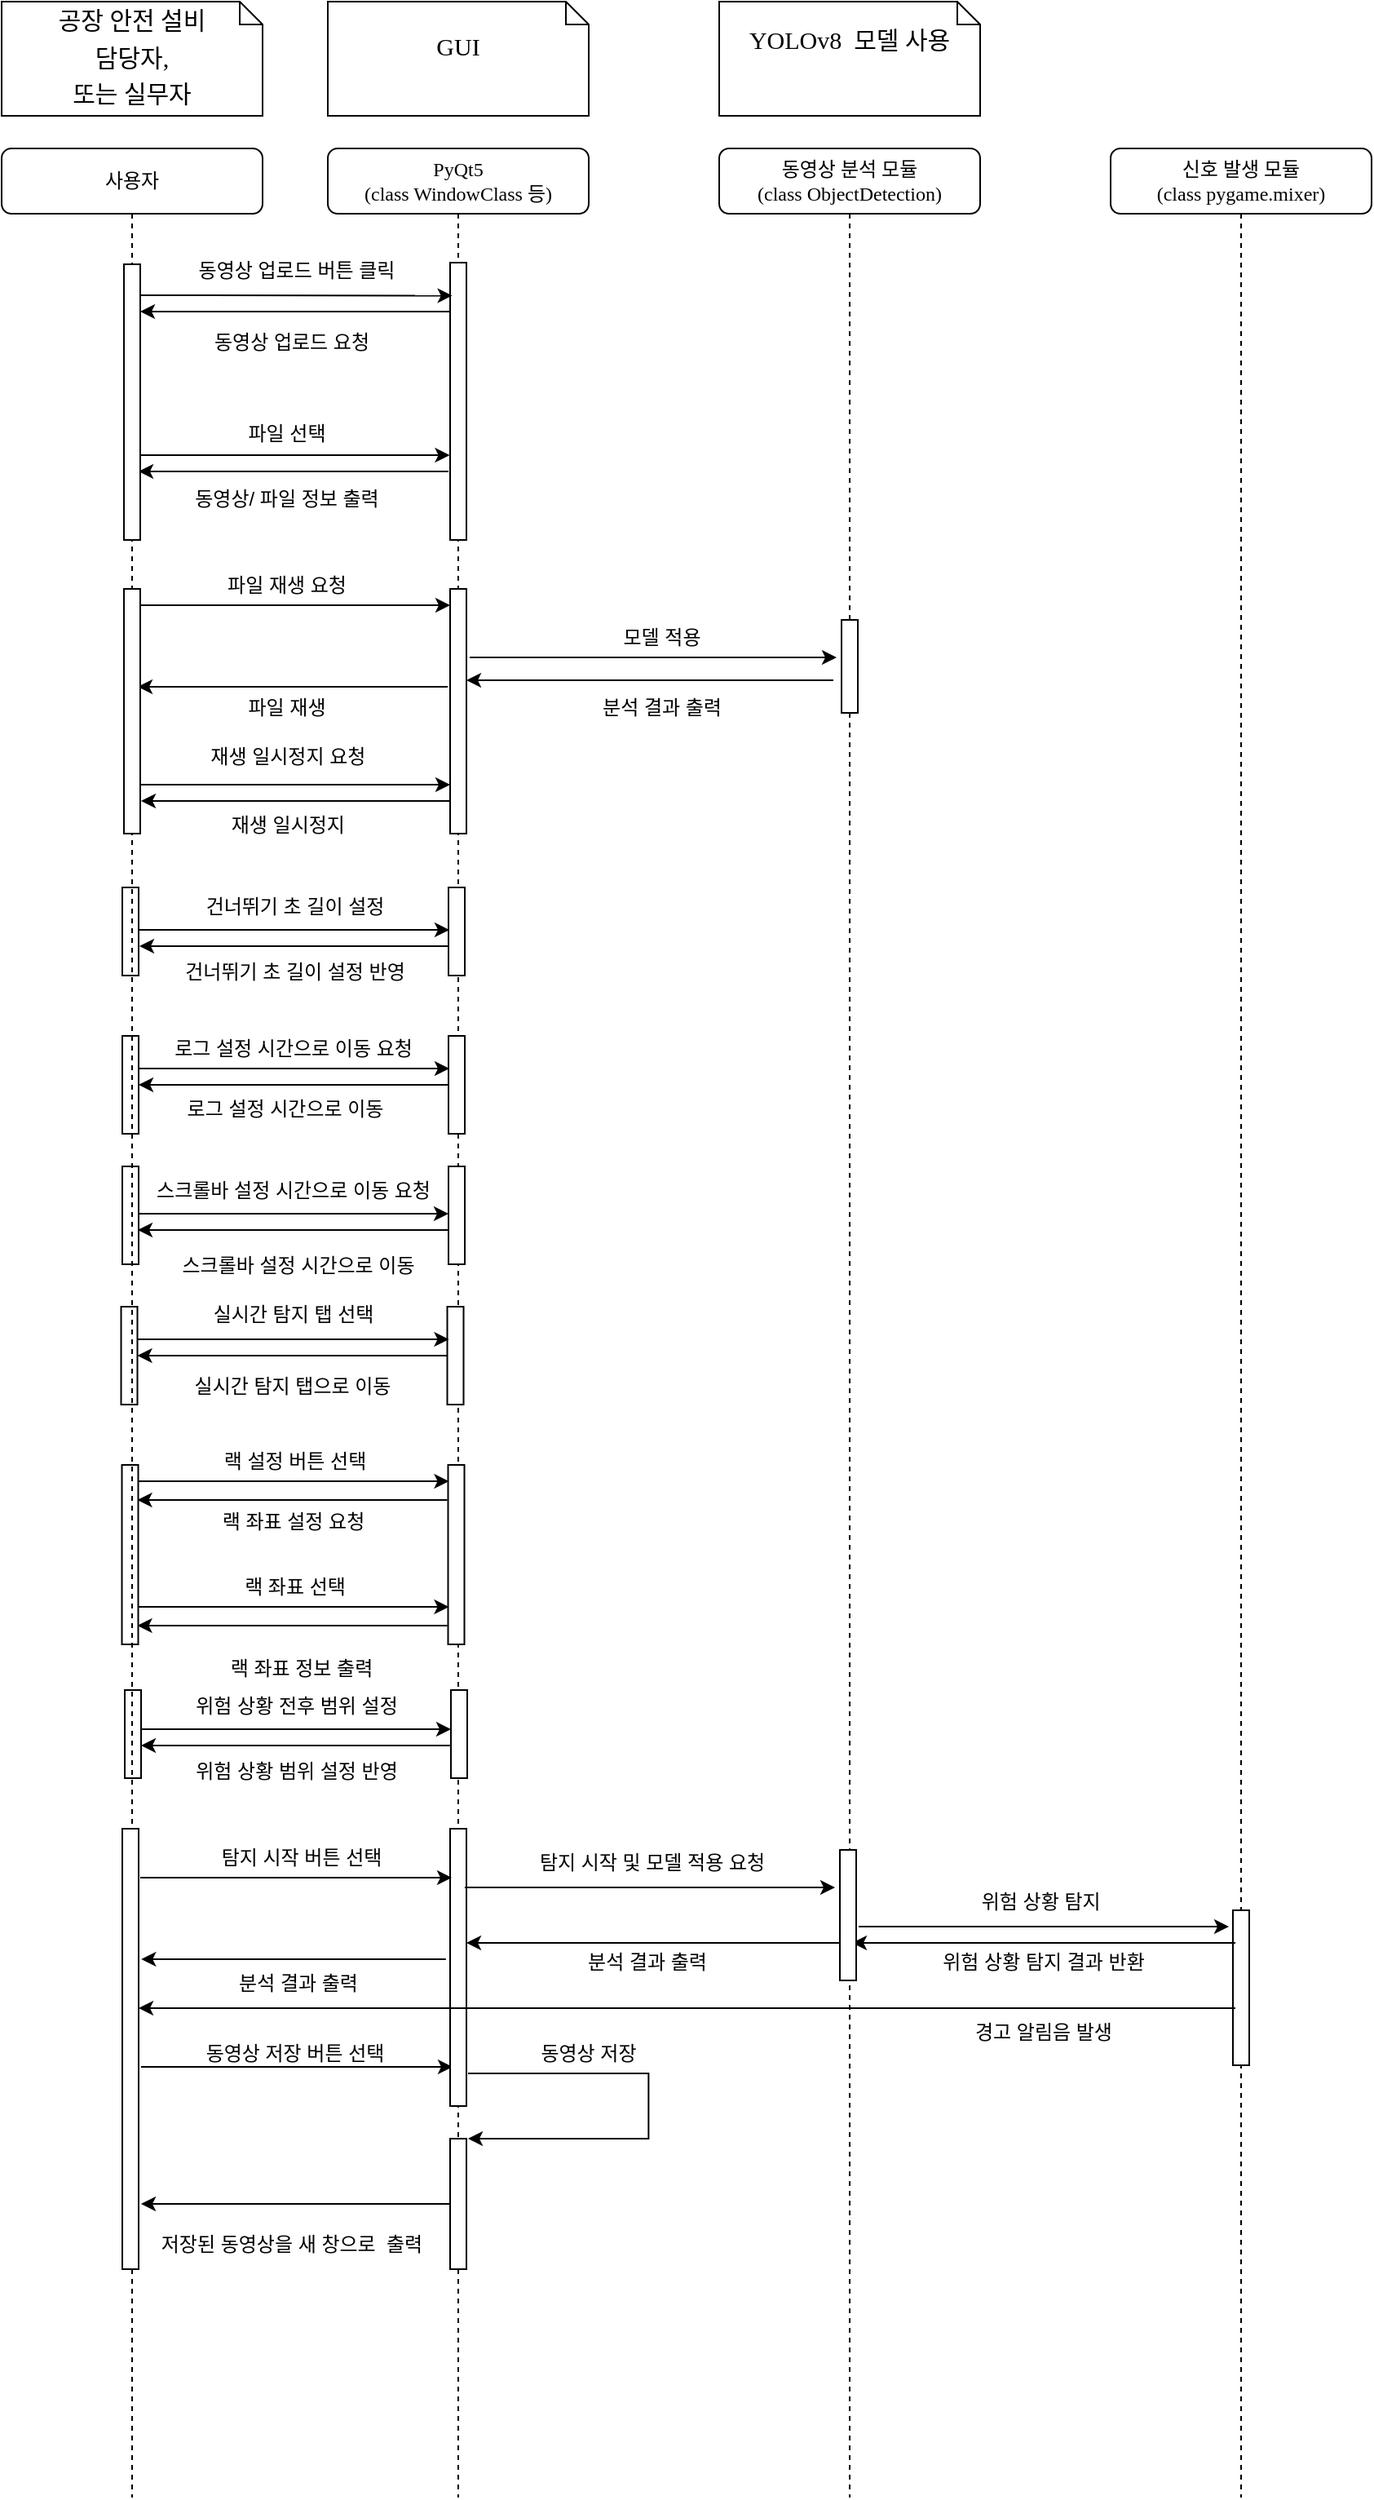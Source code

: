 <mxfile version="24.4.9" type="device">
  <diagram name="Page-1" id="13e1069c-82ec-6db2-03f1-153e76fe0fe0">
    <mxGraphModel dx="904" dy="537" grid="1" gridSize="10" guides="1" tooltips="1" connect="1" arrows="1" fold="1" page="1" pageScale="1" pageWidth="1100" pageHeight="850" background="none" math="0" shadow="0">
      <root>
        <mxCell id="0" />
        <mxCell id="1" parent="0" />
        <mxCell id="7baba1c4bc27f4b0-2" value="PyQt5&lt;div&gt;(class WindowClass 등)&lt;/div&gt;" style="shape=umlLifeline;perimeter=lifelinePerimeter;whiteSpace=wrap;html=1;container=1;collapsible=0;recursiveResize=0;outlineConnect=0;rounded=1;shadow=0;comic=0;labelBackgroundColor=none;strokeWidth=1;fontFamily=Verdana;fontSize=12;align=center;" parent="1" vertex="1">
          <mxGeometry x="280" y="120" width="160" height="1440" as="geometry" />
        </mxCell>
        <mxCell id="7baba1c4bc27f4b0-10" value="" style="html=1;points=[];perimeter=orthogonalPerimeter;rounded=0;shadow=0;comic=0;labelBackgroundColor=none;strokeWidth=1;fontFamily=Verdana;fontSize=12;align=center;" parent="7baba1c4bc27f4b0-2" vertex="1">
          <mxGeometry x="75" y="70" width="10" height="170" as="geometry" />
        </mxCell>
        <mxCell id="1XRfPfcP_QMKMtOTsL4c-9" value="" style="endArrow=classic;html=1;rounded=0;" edge="1" parent="7baba1c4bc27f4b0-2">
          <mxGeometry width="50" height="50" relative="1" as="geometry">
            <mxPoint x="75" y="100" as="sourcePoint" />
            <mxPoint x="-115" y="100" as="targetPoint" />
            <Array as="points">
              <mxPoint x="-110" y="100" />
            </Array>
          </mxGeometry>
        </mxCell>
        <mxCell id="1XRfPfcP_QMKMtOTsL4c-14" value="" style="endArrow=classic;html=1;rounded=0;" edge="1" parent="7baba1c4bc27f4b0-2">
          <mxGeometry width="50" height="50" relative="1" as="geometry">
            <mxPoint x="74" y="198" as="sourcePoint" />
            <mxPoint x="-116" y="198" as="targetPoint" />
            <Array as="points">
              <mxPoint x="-111" y="198" />
            </Array>
          </mxGeometry>
        </mxCell>
        <mxCell id="1XRfPfcP_QMKMtOTsL4c-18" value="" style="endArrow=classic;html=1;rounded=0;entryX=0.133;entryY=0.119;entryDx=0;entryDy=0;entryPerimeter=0;" edge="1" parent="7baba1c4bc27f4b0-2">
          <mxGeometry width="50" height="50" relative="1" as="geometry">
            <mxPoint x="-116" y="280" as="sourcePoint" />
            <mxPoint x="75" y="280" as="targetPoint" />
          </mxGeometry>
        </mxCell>
        <mxCell id="1XRfPfcP_QMKMtOTsL4c-19" value="" style="html=1;points=[];perimeter=orthogonalPerimeter;rounded=0;shadow=0;comic=0;labelBackgroundColor=none;strokeWidth=1;fontFamily=Verdana;fontSize=12;align=center;" vertex="1" parent="7baba1c4bc27f4b0-2">
          <mxGeometry x="75" y="270" width="10" height="150" as="geometry" />
        </mxCell>
        <mxCell id="1XRfPfcP_QMKMtOTsL4c-23" value="" style="endArrow=classic;html=1;rounded=0;" edge="1" parent="7baba1c4bc27f4b0-2">
          <mxGeometry width="50" height="50" relative="1" as="geometry">
            <mxPoint x="73.5" y="330" as="sourcePoint" />
            <mxPoint x="-116.5" y="330" as="targetPoint" />
            <Array as="points">
              <mxPoint x="-111.5" y="330" />
            </Array>
          </mxGeometry>
        </mxCell>
        <mxCell id="1XRfPfcP_QMKMtOTsL4c-34" value="" style="endArrow=classic;html=1;rounded=0;entryX=0.133;entryY=0.119;entryDx=0;entryDy=0;entryPerimeter=0;" edge="1" parent="7baba1c4bc27f4b0-2">
          <mxGeometry width="50" height="50" relative="1" as="geometry">
            <mxPoint x="-116" y="390" as="sourcePoint" />
            <mxPoint x="75" y="390" as="targetPoint" />
          </mxGeometry>
        </mxCell>
        <mxCell id="1XRfPfcP_QMKMtOTsL4c-36" value="" style="endArrow=classic;html=1;rounded=0;" edge="1" parent="7baba1c4bc27f4b0-2">
          <mxGeometry width="50" height="50" relative="1" as="geometry">
            <mxPoint x="75.5" y="400" as="sourcePoint" />
            <mxPoint x="-114.5" y="400" as="targetPoint" />
            <Array as="points">
              <mxPoint x="-109.5" y="400" />
            </Array>
          </mxGeometry>
        </mxCell>
        <mxCell id="1XRfPfcP_QMKMtOTsL4c-12" value="동영상 업로드 버튼 클릭" style="text;strokeColor=none;align=center;fillColor=none;html=1;verticalAlign=middle;whiteSpace=wrap;rounded=0;" vertex="1" parent="7baba1c4bc27f4b0-2">
          <mxGeometry x="-89.5" y="60" width="140" height="30" as="geometry" />
        </mxCell>
        <mxCell id="1XRfPfcP_QMKMtOTsL4c-58" value="" style="endArrow=classic;html=1;rounded=0;entryX=0.133;entryY=0.119;entryDx=0;entryDy=0;entryPerimeter=0;" edge="1" parent="7baba1c4bc27f4b0-2">
          <mxGeometry width="50" height="50" relative="1" as="geometry">
            <mxPoint x="-116.5" y="479" as="sourcePoint" />
            <mxPoint x="74.5" y="479" as="targetPoint" />
          </mxGeometry>
        </mxCell>
        <mxCell id="1XRfPfcP_QMKMtOTsL4c-59" value="" style="endArrow=classic;html=1;rounded=0;" edge="1" parent="7baba1c4bc27f4b0-2">
          <mxGeometry width="50" height="50" relative="1" as="geometry">
            <mxPoint x="74.5" y="489" as="sourcePoint" />
            <mxPoint x="-115.5" y="489" as="targetPoint" />
            <Array as="points">
              <mxPoint x="-110.5" y="489" />
            </Array>
          </mxGeometry>
        </mxCell>
        <mxCell id="1XRfPfcP_QMKMtOTsL4c-60" value="건너뛰기 초 길이 설정" style="text;strokeColor=none;align=center;fillColor=none;html=1;verticalAlign=middle;whiteSpace=wrap;rounded=0;" vertex="1" parent="7baba1c4bc27f4b0-2">
          <mxGeometry x="-110.5" y="450" width="180" height="30" as="geometry" />
        </mxCell>
        <mxCell id="1XRfPfcP_QMKMtOTsL4c-61" value="건너뛰기 초 길이 설정 반영" style="text;strokeColor=none;align=center;fillColor=none;html=1;verticalAlign=middle;whiteSpace=wrap;rounded=0;" vertex="1" parent="7baba1c4bc27f4b0-2">
          <mxGeometry x="-100.5" y="490" width="160" height="30" as="geometry" />
        </mxCell>
        <mxCell id="1XRfPfcP_QMKMtOTsL4c-64" value="" style="html=1;points=[];perimeter=orthogonalPerimeter;rounded=0;shadow=0;comic=0;labelBackgroundColor=none;strokeWidth=1;fontFamily=Verdana;fontSize=12;align=center;" vertex="1" parent="7baba1c4bc27f4b0-2">
          <mxGeometry x="74" y="544" width="10" height="60" as="geometry" />
        </mxCell>
        <mxCell id="1XRfPfcP_QMKMtOTsL4c-65" value="" style="endArrow=classic;html=1;rounded=0;entryX=0.133;entryY=0.119;entryDx=0;entryDy=0;entryPerimeter=0;" edge="1" parent="7baba1c4bc27f4b0-2">
          <mxGeometry width="50" height="50" relative="1" as="geometry">
            <mxPoint x="-116.5" y="564" as="sourcePoint" />
            <mxPoint x="74.5" y="564" as="targetPoint" />
          </mxGeometry>
        </mxCell>
        <mxCell id="1XRfPfcP_QMKMtOTsL4c-66" value="로그 설정 시간으로 이동 요청" style="text;strokeColor=none;align=center;fillColor=none;html=1;verticalAlign=middle;whiteSpace=wrap;rounded=0;" vertex="1" parent="7baba1c4bc27f4b0-2">
          <mxGeometry x="-111" y="537" width="180" height="30" as="geometry" />
        </mxCell>
        <mxCell id="1XRfPfcP_QMKMtOTsL4c-67" value="" style="endArrow=classic;html=1;rounded=0;" edge="1" parent="7baba1c4bc27f4b0-2">
          <mxGeometry width="50" height="50" relative="1" as="geometry">
            <mxPoint x="74" y="574" as="sourcePoint" />
            <mxPoint x="-116" y="574" as="targetPoint" />
            <Array as="points">
              <mxPoint x="-111" y="574" />
            </Array>
          </mxGeometry>
        </mxCell>
        <mxCell id="1XRfPfcP_QMKMtOTsL4c-68" value="로그 설정 시간으로 이동" style="text;strokeColor=none;align=center;fillColor=none;html=1;verticalAlign=middle;whiteSpace=wrap;rounded=0;" vertex="1" parent="7baba1c4bc27f4b0-2">
          <mxGeometry x="-116" y="574" width="180" height="30" as="geometry" />
        </mxCell>
        <mxCell id="1XRfPfcP_QMKMtOTsL4c-74" value="" style="html=1;points=[];perimeter=orthogonalPerimeter;rounded=0;shadow=0;comic=0;labelBackgroundColor=none;strokeWidth=1;fontFamily=Verdana;fontSize=12;align=center;" vertex="1" parent="7baba1c4bc27f4b0-2">
          <mxGeometry x="74" y="453" width="10" height="54" as="geometry" />
        </mxCell>
        <mxCell id="1XRfPfcP_QMKMtOTsL4c-69" value="" style="endArrow=classic;html=1;rounded=0;entryX=0.133;entryY=0.119;entryDx=0;entryDy=0;entryPerimeter=0;" edge="1" parent="7baba1c4bc27f4b0-2">
          <mxGeometry width="50" height="50" relative="1" as="geometry">
            <mxPoint x="-117" y="653" as="sourcePoint" />
            <mxPoint x="74" y="653" as="targetPoint" />
          </mxGeometry>
        </mxCell>
        <mxCell id="1XRfPfcP_QMKMtOTsL4c-70" value="스크롤바 설정 시간으로 이동 요청" style="text;strokeColor=none;align=center;fillColor=none;html=1;verticalAlign=middle;whiteSpace=wrap;rounded=0;" vertex="1" parent="7baba1c4bc27f4b0-2">
          <mxGeometry x="-116.5" y="624" width="189.5" height="30" as="geometry" />
        </mxCell>
        <mxCell id="1XRfPfcP_QMKMtOTsL4c-71" value="" style="endArrow=classic;html=1;rounded=0;" edge="1" parent="7baba1c4bc27f4b0-2">
          <mxGeometry width="50" height="50" relative="1" as="geometry">
            <mxPoint x="73.5" y="663" as="sourcePoint" />
            <mxPoint x="-116.5" y="663" as="targetPoint" />
            <Array as="points">
              <mxPoint x="-111.5" y="663" />
            </Array>
          </mxGeometry>
        </mxCell>
        <mxCell id="1XRfPfcP_QMKMtOTsL4c-75" value="" style="html=1;points=[];perimeter=orthogonalPerimeter;rounded=0;shadow=0;comic=0;labelBackgroundColor=none;strokeWidth=1;fontFamily=Verdana;fontSize=12;align=center;" vertex="1" parent="7baba1c4bc27f4b0-2">
          <mxGeometry x="74" y="624" width="10" height="60" as="geometry" />
        </mxCell>
        <mxCell id="1XRfPfcP_QMKMtOTsL4c-63" value="" style="html=1;points=[];perimeter=orthogonalPerimeter;rounded=0;shadow=0;comic=0;labelBackgroundColor=none;strokeWidth=1;fontFamily=Verdana;fontSize=12;align=center;" vertex="1" parent="7baba1c4bc27f4b0-2">
          <mxGeometry x="-126" y="544" width="10" height="60" as="geometry" />
        </mxCell>
        <mxCell id="1XRfPfcP_QMKMtOTsL4c-73" value="" style="html=1;points=[];perimeter=orthogonalPerimeter;rounded=0;shadow=0;comic=0;labelBackgroundColor=none;strokeWidth=1;fontFamily=Verdana;fontSize=12;align=center;" vertex="1" parent="7baba1c4bc27f4b0-2">
          <mxGeometry x="-126" y="453" width="10" height="54" as="geometry" />
        </mxCell>
        <mxCell id="1XRfPfcP_QMKMtOTsL4c-76" value="" style="html=1;points=[];perimeter=orthogonalPerimeter;rounded=0;shadow=0;comic=0;labelBackgroundColor=none;strokeWidth=1;fontFamily=Verdana;fontSize=12;align=center;" vertex="1" parent="7baba1c4bc27f4b0-2">
          <mxGeometry x="-126" y="624" width="10" height="60" as="geometry" />
        </mxCell>
        <mxCell id="1XRfPfcP_QMKMtOTsL4c-82" value="" style="html=1;points=[];perimeter=orthogonalPerimeter;rounded=0;shadow=0;comic=0;labelBackgroundColor=none;strokeWidth=1;fontFamily=Verdana;fontSize=12;align=center;" vertex="1" parent="7baba1c4bc27f4b0-2">
          <mxGeometry x="73.25" y="710" width="10" height="60" as="geometry" />
        </mxCell>
        <mxCell id="1XRfPfcP_QMKMtOTsL4c-81" value="실시간 탐지 탭으로 이동" style="text;strokeColor=none;align=center;fillColor=none;html=1;verticalAlign=middle;whiteSpace=wrap;rounded=0;" vertex="1" parent="7baba1c4bc27f4b0-2">
          <mxGeometry x="-95.25" y="744" width="147" height="30" as="geometry" />
        </mxCell>
        <mxCell id="1XRfPfcP_QMKMtOTsL4c-77" value="" style="html=1;points=[];perimeter=orthogonalPerimeter;rounded=0;shadow=0;comic=0;labelBackgroundColor=none;strokeWidth=1;fontFamily=Verdana;fontSize=12;align=center;" vertex="1" parent="7baba1c4bc27f4b0-2">
          <mxGeometry x="-126.75" y="710" width="10" height="60" as="geometry" />
        </mxCell>
        <mxCell id="1XRfPfcP_QMKMtOTsL4c-78" value="" style="endArrow=classic;html=1;rounded=0;" edge="1" parent="7baba1c4bc27f4b0-2">
          <mxGeometry width="50" height="50" relative="1" as="geometry">
            <mxPoint x="73.25" y="740" as="sourcePoint" />
            <mxPoint x="-116.75" y="740" as="targetPoint" />
            <Array as="points">
              <mxPoint x="-111.75" y="740" />
            </Array>
          </mxGeometry>
        </mxCell>
        <mxCell id="1XRfPfcP_QMKMtOTsL4c-79" value="실시간 탐지 탭 선택" style="text;strokeColor=none;align=center;fillColor=none;html=1;verticalAlign=middle;whiteSpace=wrap;rounded=0;" vertex="1" parent="7baba1c4bc27f4b0-2">
          <mxGeometry x="-91.25" y="700" width="140" height="30" as="geometry" />
        </mxCell>
        <mxCell id="1XRfPfcP_QMKMtOTsL4c-80" value="" style="endArrow=classic;html=1;rounded=0;entryX=0.133;entryY=0.119;entryDx=0;entryDy=0;entryPerimeter=0;" edge="1" parent="7baba1c4bc27f4b0-2">
          <mxGeometry width="50" height="50" relative="1" as="geometry">
            <mxPoint x="-116.75" y="730" as="sourcePoint" />
            <mxPoint x="74.25" y="730" as="targetPoint" />
          </mxGeometry>
        </mxCell>
        <mxCell id="1XRfPfcP_QMKMtOTsL4c-86" value="" style="endArrow=classic;html=1;rounded=0;entryX=0.133;entryY=0.119;entryDx=0;entryDy=0;entryPerimeter=0;" edge="1" parent="7baba1c4bc27f4b0-2">
          <mxGeometry width="50" height="50" relative="1" as="geometry">
            <mxPoint x="-116.75" y="817" as="sourcePoint" />
            <mxPoint x="74.25" y="817" as="targetPoint" />
          </mxGeometry>
        </mxCell>
        <mxCell id="1XRfPfcP_QMKMtOTsL4c-87" value="" style="html=1;points=[];perimeter=orthogonalPerimeter;rounded=0;shadow=0;comic=0;labelBackgroundColor=none;strokeWidth=1;fontFamily=Verdana;fontSize=12;align=center;" vertex="1" parent="7baba1c4bc27f4b0-2">
          <mxGeometry x="73.75" y="807" width="10" height="110" as="geometry" />
        </mxCell>
        <mxCell id="1XRfPfcP_QMKMtOTsL4c-89" value="" style="endArrow=classic;html=1;rounded=0;" edge="1" parent="7baba1c4bc27f4b0-2">
          <mxGeometry width="50" height="50" relative="1" as="geometry">
            <mxPoint x="73.25" y="828.5" as="sourcePoint" />
            <mxPoint x="-116.75" y="828.5" as="targetPoint" />
            <Array as="points">
              <mxPoint x="-111.75" y="828.5" />
            </Array>
          </mxGeometry>
        </mxCell>
        <mxCell id="1XRfPfcP_QMKMtOTsL4c-90" value="랙 좌표 설정 요청" style="text;strokeColor=none;align=center;fillColor=none;html=1;verticalAlign=middle;whiteSpace=wrap;rounded=0;" vertex="1" parent="7baba1c4bc27f4b0-2">
          <mxGeometry x="-91.25" y="827" width="140" height="30" as="geometry" />
        </mxCell>
        <mxCell id="1XRfPfcP_QMKMtOTsL4c-91" value="" style="endArrow=classic;html=1;rounded=0;entryX=0.133;entryY=0.119;entryDx=0;entryDy=0;entryPerimeter=0;" edge="1" parent="7baba1c4bc27f4b0-2">
          <mxGeometry width="50" height="50" relative="1" as="geometry">
            <mxPoint x="-116.75" y="894" as="sourcePoint" />
            <mxPoint x="74.25" y="894" as="targetPoint" />
          </mxGeometry>
        </mxCell>
        <mxCell id="1XRfPfcP_QMKMtOTsL4c-92" value="" style="endArrow=classic;html=1;rounded=0;" edge="1" parent="7baba1c4bc27f4b0-2">
          <mxGeometry width="50" height="50" relative="1" as="geometry">
            <mxPoint x="73.25" y="905.5" as="sourcePoint" />
            <mxPoint x="-116.75" y="905.5" as="targetPoint" />
            <Array as="points">
              <mxPoint x="-111.75" y="905.5" />
            </Array>
          </mxGeometry>
        </mxCell>
        <mxCell id="1XRfPfcP_QMKMtOTsL4c-94" value="랙 좌표 선택" style="text;strokeColor=none;align=center;fillColor=none;html=1;verticalAlign=middle;whiteSpace=wrap;rounded=0;" vertex="1" parent="7baba1c4bc27f4b0-2">
          <mxGeometry x="-89.75" y="867" width="140" height="30" as="geometry" />
        </mxCell>
        <mxCell id="1XRfPfcP_QMKMtOTsL4c-85" value="" style="html=1;points=[];perimeter=orthogonalPerimeter;rounded=0;shadow=0;comic=0;labelBackgroundColor=none;strokeWidth=1;fontFamily=Verdana;fontSize=12;align=center;" vertex="1" parent="7baba1c4bc27f4b0-2">
          <mxGeometry x="-126.25" y="807" width="10" height="110" as="geometry" />
        </mxCell>
        <mxCell id="1XRfPfcP_QMKMtOTsL4c-88" value="랙 설정 버튼 선택" style="text;strokeColor=none;align=center;fillColor=none;html=1;verticalAlign=middle;whiteSpace=wrap;rounded=0;" vertex="1" parent="7baba1c4bc27f4b0-2">
          <mxGeometry x="-89.75" y="790" width="140" height="30" as="geometry" />
        </mxCell>
        <mxCell id="1XRfPfcP_QMKMtOTsL4c-118" value="" style="endArrow=classic;html=1;rounded=0;entryX=0.133;entryY=0.119;entryDx=0;entryDy=0;entryPerimeter=0;" edge="1" parent="7baba1c4bc27f4b0-2">
          <mxGeometry width="50" height="50" relative="1" as="geometry">
            <mxPoint x="-114.5" y="1176" as="sourcePoint" />
            <mxPoint x="76.5" y="1176" as="targetPoint" />
          </mxGeometry>
        </mxCell>
        <mxCell id="1XRfPfcP_QMKMtOTsL4c-96" value="" style="html=1;points=[];perimeter=orthogonalPerimeter;rounded=0;shadow=0;comic=0;labelBackgroundColor=none;strokeWidth=1;fontFamily=Verdana;fontSize=12;align=center;" vertex="1" parent="7baba1c4bc27f4b0-2">
          <mxGeometry x="75" y="1030" width="10" height="170" as="geometry" />
        </mxCell>
        <mxCell id="1XRfPfcP_QMKMtOTsL4c-39" value="" style="html=1;points=[];perimeter=orthogonalPerimeter;rounded=0;shadow=0;comic=0;labelBackgroundColor=none;strokeWidth=1;fontFamily=Verdana;fontSize=12;align=center;" vertex="1" parent="7baba1c4bc27f4b0-2">
          <mxGeometry x="75.5" y="945" width="10" height="54" as="geometry" />
        </mxCell>
        <mxCell id="1XRfPfcP_QMKMtOTsL4c-40" value="" style="endArrow=classic;html=1;rounded=0;entryX=0.133;entryY=0.119;entryDx=0;entryDy=0;entryPerimeter=0;" edge="1" parent="7baba1c4bc27f4b0-2">
          <mxGeometry width="50" height="50" relative="1" as="geometry">
            <mxPoint x="-115.5" y="969" as="sourcePoint" />
            <mxPoint x="75.5" y="969" as="targetPoint" />
          </mxGeometry>
        </mxCell>
        <mxCell id="1XRfPfcP_QMKMtOTsL4c-41" value="" style="endArrow=classic;html=1;rounded=0;" edge="1" parent="7baba1c4bc27f4b0-2">
          <mxGeometry width="50" height="50" relative="1" as="geometry">
            <mxPoint x="75.5" y="979" as="sourcePoint" />
            <mxPoint x="-114.5" y="979" as="targetPoint" />
            <Array as="points">
              <mxPoint x="-109.5" y="979" />
            </Array>
          </mxGeometry>
        </mxCell>
        <mxCell id="1XRfPfcP_QMKMtOTsL4c-42" value="위험 상황 전후 범위 설정" style="text;strokeColor=none;align=center;fillColor=none;html=1;verticalAlign=middle;whiteSpace=wrap;rounded=0;" vertex="1" parent="7baba1c4bc27f4b0-2">
          <mxGeometry x="-109.5" y="940" width="180" height="30" as="geometry" />
        </mxCell>
        <mxCell id="1XRfPfcP_QMKMtOTsL4c-57" value="위험 상황 범위 설정 반영" style="text;strokeColor=none;align=center;fillColor=none;html=1;verticalAlign=middle;whiteSpace=wrap;rounded=0;" vertex="1" parent="7baba1c4bc27f4b0-2">
          <mxGeometry x="-99.5" y="980" width="160" height="30" as="geometry" />
        </mxCell>
        <mxCell id="1XRfPfcP_QMKMtOTsL4c-38" value="" style="html=1;points=[];perimeter=orthogonalPerimeter;rounded=0;shadow=0;comic=0;labelBackgroundColor=none;strokeWidth=1;fontFamily=Verdana;fontSize=12;align=center;" vertex="1" parent="7baba1c4bc27f4b0-2">
          <mxGeometry x="-124.5" y="945" width="10" height="54" as="geometry" />
        </mxCell>
        <mxCell id="1XRfPfcP_QMKMtOTsL4c-127" value="" style="endArrow=classic;html=1;rounded=0;" edge="1" parent="7baba1c4bc27f4b0-2">
          <mxGeometry width="50" height="50" relative="1" as="geometry">
            <mxPoint x="75.5" y="1260" as="sourcePoint" />
            <mxPoint x="-114.5" y="1260" as="targetPoint" />
            <Array as="points">
              <mxPoint x="-109.5" y="1260" />
            </Array>
          </mxGeometry>
        </mxCell>
        <mxCell id="1XRfPfcP_QMKMtOTsL4c-136" value="" style="html=1;points=[];perimeter=orthogonalPerimeter;rounded=0;shadow=0;comic=0;labelBackgroundColor=none;strokeWidth=1;fontFamily=Verdana;fontSize=12;align=center;" vertex="1" parent="7baba1c4bc27f4b0-2">
          <mxGeometry x="75" y="1220" width="10" height="80" as="geometry" />
        </mxCell>
        <mxCell id="1XRfPfcP_QMKMtOTsL4c-145" value="" style="endArrow=classic;html=1;rounded=0;" edge="1" parent="7baba1c4bc27f4b0-2">
          <mxGeometry width="50" height="50" relative="1" as="geometry">
            <mxPoint x="72.38" y="1110" as="sourcePoint" />
            <mxPoint x="-114.37" y="1110" as="targetPoint" />
            <Array as="points">
              <mxPoint x="-109.37" y="1110" />
            </Array>
          </mxGeometry>
        </mxCell>
        <mxCell id="7baba1c4bc27f4b0-3" value="동영상 분석 모듈&lt;div&gt;(class ObjectDetection)&lt;/div&gt;" style="shape=umlLifeline;perimeter=lifelinePerimeter;whiteSpace=wrap;html=1;container=1;collapsible=0;recursiveResize=0;outlineConnect=0;rounded=1;shadow=0;comic=0;labelBackgroundColor=none;strokeWidth=1;fontFamily=Verdana;fontSize=12;align=center;" parent="1" vertex="1">
          <mxGeometry x="520" y="120" width="160" height="1440" as="geometry" />
        </mxCell>
        <mxCell id="7baba1c4bc27f4b0-13" value="" style="html=1;points=[];perimeter=orthogonalPerimeter;rounded=0;shadow=0;comic=0;labelBackgroundColor=none;strokeWidth=1;fontFamily=Verdana;fontSize=12;align=center;" parent="7baba1c4bc27f4b0-3" vertex="1">
          <mxGeometry x="75" y="289" width="10" height="57" as="geometry" />
        </mxCell>
        <mxCell id="1XRfPfcP_QMKMtOTsL4c-106" value="" style="endArrow=classic;html=1;rounded=0;exitX=0.6;exitY=0.713;exitDx=0;exitDy=0;exitPerimeter=0;" edge="1" parent="7baba1c4bc27f4b0-3" source="1XRfPfcP_QMKMtOTsL4c-102">
          <mxGeometry width="50" height="50" relative="1" as="geometry">
            <mxPoint x="70" y="1100" as="sourcePoint" />
            <mxPoint x="-155" y="1100" as="targetPoint" />
            <Array as="points">
              <mxPoint x="-150" y="1100" />
            </Array>
          </mxGeometry>
        </mxCell>
        <mxCell id="7baba1c4bc27f4b0-4" value="신호 발생 모듈&lt;div&gt;(class pygame.mixer)&lt;/div&gt;" style="shape=umlLifeline;perimeter=lifelinePerimeter;whiteSpace=wrap;html=1;container=1;collapsible=0;recursiveResize=0;outlineConnect=0;rounded=1;shadow=0;comic=0;labelBackgroundColor=none;strokeWidth=1;fontFamily=Verdana;fontSize=12;align=center;" parent="1" vertex="1">
          <mxGeometry x="760" y="120" width="160" height="1440" as="geometry" />
        </mxCell>
        <mxCell id="1XRfPfcP_QMKMtOTsL4c-113" value="" style="html=1;points=[];perimeter=orthogonalPerimeter;rounded=0;shadow=0;comic=0;labelBackgroundColor=none;strokeWidth=1;fontFamily=Verdana;fontSize=12;align=center;" vertex="1" parent="7baba1c4bc27f4b0-4">
          <mxGeometry x="75" y="1080" width="10" height="95" as="geometry" />
        </mxCell>
        <mxCell id="1XRfPfcP_QMKMtOTsL4c-143" value="" style="endArrow=classic;html=1;rounded=0;exitX=0.6;exitY=0.713;exitDx=0;exitDy=0;exitPerimeter=0;" edge="1" parent="7baba1c4bc27f4b0-4">
          <mxGeometry width="50" height="50" relative="1" as="geometry">
            <mxPoint x="76.5" y="1100" as="sourcePoint" />
            <mxPoint x="-158.5" y="1100" as="targetPoint" />
            <Array as="points">
              <mxPoint x="-153.5" y="1100" />
            </Array>
          </mxGeometry>
        </mxCell>
        <mxCell id="7baba1c4bc27f4b0-8" value="사용자" style="shape=umlLifeline;perimeter=lifelinePerimeter;whiteSpace=wrap;html=1;container=1;collapsible=0;recursiveResize=0;outlineConnect=0;rounded=1;shadow=0;comic=0;labelBackgroundColor=none;strokeWidth=1;fontFamily=Verdana;fontSize=12;align=center;" parent="1" vertex="1">
          <mxGeometry x="80" y="120" width="160" height="1440" as="geometry" />
        </mxCell>
        <mxCell id="7baba1c4bc27f4b0-9" value="" style="html=1;points=[];perimeter=orthogonalPerimeter;rounded=0;shadow=0;comic=0;labelBackgroundColor=none;strokeWidth=1;fontFamily=Verdana;fontSize=12;align=center;" parent="7baba1c4bc27f4b0-8" vertex="1">
          <mxGeometry x="75" y="71" width="10" height="169" as="geometry" />
        </mxCell>
        <mxCell id="1XRfPfcP_QMKMtOTsL4c-6" value="" style="endArrow=classic;html=1;rounded=0;entryX=0.133;entryY=0.119;entryDx=0;entryDy=0;entryPerimeter=0;" edge="1" parent="7baba1c4bc27f4b0-8" target="7baba1c4bc27f4b0-10">
          <mxGeometry width="50" height="50" relative="1" as="geometry">
            <mxPoint x="85" y="90" as="sourcePoint" />
            <mxPoint x="270" y="90" as="targetPoint" />
          </mxGeometry>
        </mxCell>
        <mxCell id="9PECM5X-g-1yXzXO1cni-11" value="" style="html=1;points=[];perimeter=orthogonalPerimeter;rounded=0;shadow=0;comic=0;labelBackgroundColor=none;strokeWidth=1;fontFamily=Verdana;fontSize=12;align=center;" parent="7baba1c4bc27f4b0-8" vertex="1">
          <mxGeometry x="75" y="270" width="10" height="150" as="geometry" />
        </mxCell>
        <mxCell id="1XRfPfcP_QMKMtOTsL4c-97" value="" style="endArrow=classic;html=1;rounded=0;entryX=0.133;entryY=0.119;entryDx=0;entryDy=0;entryPerimeter=0;" edge="1" parent="7baba1c4bc27f4b0-8">
          <mxGeometry width="50" height="50" relative="1" as="geometry">
            <mxPoint x="85" y="1060" as="sourcePoint" />
            <mxPoint x="276" y="1060" as="targetPoint" />
          </mxGeometry>
        </mxCell>
        <mxCell id="7baba1c4bc27f4b0-40" value="&lt;div style=&quot;font-size: 15px; line-height: 150%;&quot;&gt;&lt;font style=&quot;font-size: 15px;&quot;&gt;&lt;span style=&quot;background-color: initial;&quot;&gt;공장 안전 설비&lt;/span&gt;&lt;br&gt;&lt;/font&gt;&lt;/div&gt;&lt;div style=&quot;font-size: 15px; line-height: 150%;&quot;&gt;&lt;font style=&quot;font-size: 15px;&quot;&gt;담당자,&lt;/font&gt;&lt;/div&gt;&lt;div style=&quot;font-size: 15px; line-height: 150%;&quot;&gt;&lt;font style=&quot;font-size: 15px;&quot;&gt;또는 실무자&lt;/font&gt;&lt;/div&gt;" style="shape=note;whiteSpace=wrap;html=1;size=14;verticalAlign=top;align=center;spacingTop=-6;rounded=0;shadow=0;comic=0;labelBackgroundColor=none;strokeWidth=1;fontFamily=Verdana;fontSize=12" parent="1" vertex="1">
          <mxGeometry x="80" y="30" width="160" height="70" as="geometry" />
        </mxCell>
        <mxCell id="7baba1c4bc27f4b0-41" value="&lt;div style=&quot;font-size: 15px;&quot;&gt;&lt;font style=&quot;font-size: 15px;&quot;&gt;&lt;br&gt;&lt;/font&gt;&lt;/div&gt;&lt;div style=&quot;font-size: 15px;&quot;&gt;&lt;span style=&quot;background-color: initial;&quot;&gt;&lt;font style=&quot;font-size: 15px;&quot;&gt;GUI&lt;/font&gt;&lt;/span&gt;&lt;br&gt;&lt;/div&gt;" style="shape=note;whiteSpace=wrap;html=1;size=14;verticalAlign=top;align=center;spacingTop=-6;rounded=0;shadow=0;comic=0;labelBackgroundColor=none;strokeWidth=1;fontFamily=Verdana;fontSize=12" parent="1" vertex="1">
          <mxGeometry x="280" y="30" width="160" height="70" as="geometry" />
        </mxCell>
        <mxCell id="7baba1c4bc27f4b0-42" value="&lt;br&gt;&lt;div&gt;&lt;span style=&quot;font-size: 15px; background-color: initial;&quot;&gt;YOLOv8&amp;nbsp;&amp;nbsp;&lt;/span&gt;&lt;span style=&quot;background-color: initial; font-size: 15px;&quot;&gt;모델 사용&lt;/span&gt;&lt;/div&gt;" style="shape=note;whiteSpace=wrap;html=1;size=14;verticalAlign=top;align=center;spacingTop=-6;rounded=0;shadow=0;comic=0;labelBackgroundColor=none;strokeWidth=1;fontFamily=Verdana;fontSize=12" parent="1" vertex="1">
          <mxGeometry x="520" y="30" width="160" height="70" as="geometry" />
        </mxCell>
        <mxCell id="1XRfPfcP_QMKMtOTsL4c-7" value="동영상 업로드 요청" style="text;strokeColor=none;align=center;fillColor=none;html=1;verticalAlign=middle;whiteSpace=wrap;rounded=0;" vertex="1" parent="1">
          <mxGeometry x="203" y="224" width="110" height="30" as="geometry" />
        </mxCell>
        <mxCell id="1XRfPfcP_QMKMtOTsL4c-10" value="" style="endArrow=classic;html=1;rounded=0;" edge="1" parent="1">
          <mxGeometry width="50" height="50" relative="1" as="geometry">
            <mxPoint x="165.25" y="308" as="sourcePoint" />
            <mxPoint x="354.75" y="308" as="targetPoint" />
          </mxGeometry>
        </mxCell>
        <mxCell id="1XRfPfcP_QMKMtOTsL4c-15" value="동영상/ 파일 정보 출력" style="text;strokeColor=none;align=center;fillColor=none;html=1;verticalAlign=middle;whiteSpace=wrap;rounded=0;" vertex="1" parent="1">
          <mxGeometry x="185" y="320" width="140" height="30" as="geometry" />
        </mxCell>
        <mxCell id="1XRfPfcP_QMKMtOTsL4c-11" value="파일 선택" style="text;strokeColor=none;align=center;fillColor=none;html=1;verticalAlign=middle;whiteSpace=wrap;rounded=0;" vertex="1" parent="1">
          <mxGeometry x="200" y="280" width="110" height="30" as="geometry" />
        </mxCell>
        <mxCell id="1XRfPfcP_QMKMtOTsL4c-20" value="파일 재생 요청" style="text;strokeColor=none;align=center;fillColor=none;html=1;verticalAlign=middle;whiteSpace=wrap;rounded=0;" vertex="1" parent="1">
          <mxGeometry x="200" y="373" width="110" height="30" as="geometry" />
        </mxCell>
        <mxCell id="1XRfPfcP_QMKMtOTsL4c-24" value="파일 재생" style="text;strokeColor=none;align=center;fillColor=none;html=1;verticalAlign=middle;whiteSpace=wrap;rounded=0;" vertex="1" parent="1">
          <mxGeometry x="200" y="448" width="110" height="30" as="geometry" />
        </mxCell>
        <mxCell id="1XRfPfcP_QMKMtOTsL4c-25" value="" style="endArrow=classic;html=1;rounded=0;" edge="1" parent="1">
          <mxGeometry width="50" height="50" relative="1" as="geometry">
            <mxPoint x="367" y="432" as="sourcePoint" />
            <mxPoint x="592" y="432" as="targetPoint" />
          </mxGeometry>
        </mxCell>
        <mxCell id="1XRfPfcP_QMKMtOTsL4c-26" value="모델 적용" style="text;strokeColor=none;align=center;fillColor=none;html=1;verticalAlign=middle;whiteSpace=wrap;rounded=0;" vertex="1" parent="1">
          <mxGeometry x="430" y="405" width="110" height="30" as="geometry" />
        </mxCell>
        <mxCell id="1XRfPfcP_QMKMtOTsL4c-30" value="분석 결과 출력" style="text;strokeColor=none;align=center;fillColor=none;html=1;verticalAlign=middle;whiteSpace=wrap;rounded=0;" vertex="1" parent="1">
          <mxGeometry x="430" y="448" width="110" height="30" as="geometry" />
        </mxCell>
        <mxCell id="1XRfPfcP_QMKMtOTsL4c-29" value="" style="endArrow=classic;html=1;rounded=0;" edge="1" parent="1">
          <mxGeometry width="50" height="50" relative="1" as="geometry">
            <mxPoint x="590" y="446" as="sourcePoint" />
            <mxPoint x="365" y="446" as="targetPoint" />
            <Array as="points">
              <mxPoint x="370" y="446" />
            </Array>
          </mxGeometry>
        </mxCell>
        <mxCell id="1XRfPfcP_QMKMtOTsL4c-32" style="edgeStyle=orthogonalEdgeStyle;rounded=0;orthogonalLoop=1;jettySize=auto;html=1;exitX=0.5;exitY=1;exitDx=0;exitDy=0;" edge="1" parent="1" source="1XRfPfcP_QMKMtOTsL4c-30" target="1XRfPfcP_QMKMtOTsL4c-30">
          <mxGeometry relative="1" as="geometry" />
        </mxCell>
        <mxCell id="1XRfPfcP_QMKMtOTsL4c-35" value="&amp;nbsp;재생 일시정지 요청" style="text;strokeColor=none;align=center;fillColor=none;html=1;verticalAlign=middle;whiteSpace=wrap;rounded=0;" vertex="1" parent="1">
          <mxGeometry x="199" y="478" width="110" height="30" as="geometry" />
        </mxCell>
        <mxCell id="1XRfPfcP_QMKMtOTsL4c-72" value="스크롤바 설정 시간으로 이동" style="text;strokeColor=none;align=center;fillColor=none;html=1;verticalAlign=middle;whiteSpace=wrap;rounded=0;" vertex="1" parent="1">
          <mxGeometry x="171.5" y="790" width="180" height="30" as="geometry" />
        </mxCell>
        <mxCell id="1XRfPfcP_QMKMtOTsL4c-93" value="랙 좌표 정보 출력" style="text;strokeColor=none;align=center;fillColor=none;html=1;verticalAlign=middle;whiteSpace=wrap;rounded=0;" vertex="1" parent="1">
          <mxGeometry x="193.5" y="1037" width="140" height="30" as="geometry" />
        </mxCell>
        <mxCell id="1XRfPfcP_QMKMtOTsL4c-98" value="탐지 시작 버튼 선택" style="text;strokeColor=none;align=center;fillColor=none;html=1;verticalAlign=middle;whiteSpace=wrap;rounded=0;" vertex="1" parent="1">
          <mxGeometry x="193.5" y="1153" width="140" height="30" as="geometry" />
        </mxCell>
        <mxCell id="1XRfPfcP_QMKMtOTsL4c-102" value="" style="html=1;points=[];perimeter=orthogonalPerimeter;rounded=0;shadow=0;comic=0;labelBackgroundColor=none;strokeWidth=1;fontFamily=Verdana;fontSize=12;align=center;" vertex="1" parent="1">
          <mxGeometry x="594" y="1163" width="10" height="80" as="geometry" />
        </mxCell>
        <mxCell id="1XRfPfcP_QMKMtOTsL4c-104" value="" style="endArrow=classic;html=1;rounded=0;" edge="1" parent="1">
          <mxGeometry width="50" height="50" relative="1" as="geometry">
            <mxPoint x="364" y="1186" as="sourcePoint" />
            <mxPoint x="591" y="1186" as="targetPoint" />
          </mxGeometry>
        </mxCell>
        <mxCell id="1XRfPfcP_QMKMtOTsL4c-115" value="" style="endArrow=classic;html=1;rounded=0;" edge="1" parent="1" target="1XRfPfcP_QMKMtOTsL4c-95">
          <mxGeometry width="50" height="50" relative="1" as="geometry">
            <mxPoint x="836.5" y="1260" as="sourcePoint" />
            <mxPoint x="171.5" y="1260" as="targetPoint" />
            <Array as="points">
              <mxPoint x="616.5" y="1260" />
            </Array>
          </mxGeometry>
        </mxCell>
        <mxCell id="1XRfPfcP_QMKMtOTsL4c-95" value="" style="html=1;points=[];perimeter=orthogonalPerimeter;rounded=0;shadow=0;comic=0;labelBackgroundColor=none;strokeWidth=1;fontFamily=Verdana;fontSize=12;align=center;" vertex="1" parent="1">
          <mxGeometry x="154" y="1150" width="10" height="270" as="geometry" />
        </mxCell>
        <mxCell id="1XRfPfcP_QMKMtOTsL4c-105" value="탐지 시작 및 모델 적용 요청" style="text;strokeColor=none;align=center;fillColor=none;html=1;verticalAlign=middle;whiteSpace=wrap;rounded=0;" vertex="1" parent="1">
          <mxGeometry x="399" y="1156" width="160" height="30" as="geometry" />
        </mxCell>
        <mxCell id="1XRfPfcP_QMKMtOTsL4c-111" value="" style="endArrow=classic;html=1;rounded=0;" edge="1" parent="1">
          <mxGeometry width="50" height="50" relative="1" as="geometry">
            <mxPoint x="605.5" y="1210" as="sourcePoint" />
            <mxPoint x="832.5" y="1210" as="targetPoint" />
          </mxGeometry>
        </mxCell>
        <mxCell id="1XRfPfcP_QMKMtOTsL4c-114" value="위험 상황 탐지&amp;nbsp;" style="text;strokeColor=none;align=center;fillColor=none;html=1;verticalAlign=middle;whiteSpace=wrap;rounded=0;" vertex="1" parent="1">
          <mxGeometry x="639" y="1180" width="160" height="30" as="geometry" />
        </mxCell>
        <mxCell id="1XRfPfcP_QMKMtOTsL4c-107" value="분석 결과 출력" style="text;strokeColor=none;align=center;fillColor=none;html=1;verticalAlign=middle;whiteSpace=wrap;rounded=0;glass=0;" vertex="1" parent="1">
          <mxGeometry x="406" y="1217" width="140" height="30" as="geometry" />
        </mxCell>
        <mxCell id="1XRfPfcP_QMKMtOTsL4c-116" value="경고 알림음 발생" style="text;strokeColor=none;align=center;fillColor=none;html=1;verticalAlign=middle;whiteSpace=wrap;rounded=0;" vertex="1" parent="1">
          <mxGeometry x="639" y="1260" width="160" height="30" as="geometry" />
        </mxCell>
        <mxCell id="1XRfPfcP_QMKMtOTsL4c-120" value="동영상 저장 버튼 선택" style="text;strokeColor=none;align=center;fillColor=none;html=1;verticalAlign=middle;whiteSpace=wrap;rounded=0;" vertex="1" parent="1">
          <mxGeometry x="189.5" y="1273" width="140" height="30" as="geometry" />
        </mxCell>
        <mxCell id="1XRfPfcP_QMKMtOTsL4c-135" value="" style="endArrow=classic;html=1;rounded=0;" edge="1" parent="1">
          <mxGeometry width="50" height="50" relative="1" as="geometry">
            <mxPoint x="366.004" y="1300" as="sourcePoint" />
            <mxPoint x="366.004" y="1340" as="targetPoint" />
            <Array as="points">
              <mxPoint x="476.68" y="1300" />
              <mxPoint x="476.68" y="1340" />
            </Array>
          </mxGeometry>
        </mxCell>
        <mxCell id="1XRfPfcP_QMKMtOTsL4c-128" value="저장된 동영상을 새 창으로&amp;nbsp; 출력" style="text;strokeColor=none;align=center;fillColor=none;html=1;verticalAlign=middle;whiteSpace=wrap;rounded=0;" vertex="1" parent="1">
          <mxGeometry x="168" y="1390" width="180" height="30" as="geometry" />
        </mxCell>
        <mxCell id="1XRfPfcP_QMKMtOTsL4c-137" value="동영상 저장" style="text;strokeColor=none;align=center;fillColor=none;html=1;verticalAlign=middle;whiteSpace=wrap;rounded=0;" vertex="1" parent="1">
          <mxGeometry x="370" y="1273" width="140" height="30" as="geometry" />
        </mxCell>
        <mxCell id="1XRfPfcP_QMKMtOTsL4c-37" value="&amp;nbsp;재생 일시정지" style="text;strokeColor=none;align=center;fillColor=none;html=1;verticalAlign=middle;whiteSpace=wrap;rounded=0;" vertex="1" parent="1">
          <mxGeometry x="199" y="520" width="110" height="30" as="geometry" />
        </mxCell>
        <mxCell id="1XRfPfcP_QMKMtOTsL4c-144" value="위험 상황 탐지 결과 반환" style="text;strokeColor=none;align=center;fillColor=none;html=1;verticalAlign=middle;whiteSpace=wrap;rounded=0;" vertex="1" parent="1">
          <mxGeometry x="639" y="1217" width="160" height="30" as="geometry" />
        </mxCell>
        <mxCell id="1XRfPfcP_QMKMtOTsL4c-147" value="분석 결과 출력" style="text;strokeColor=none;align=center;fillColor=none;html=1;verticalAlign=middle;whiteSpace=wrap;rounded=0;glass=0;" vertex="1" parent="1">
          <mxGeometry x="191.75" y="1230" width="140" height="30" as="geometry" />
        </mxCell>
      </root>
    </mxGraphModel>
  </diagram>
</mxfile>

